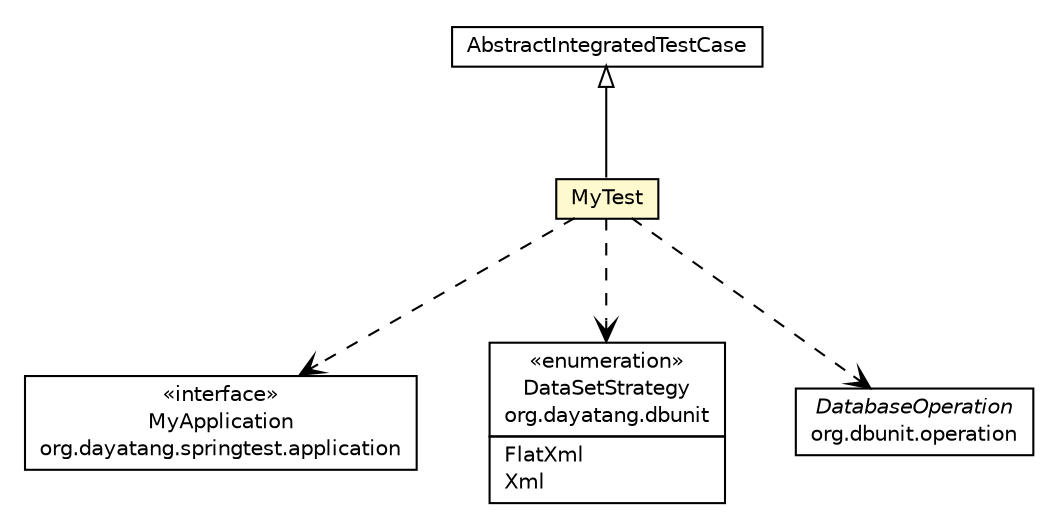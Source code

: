 #!/usr/local/bin/dot
#
# Class diagram 
# Generated by UMLGraph version R5_6_6-8-g8d7759 (http://www.umlgraph.org/)
#

digraph G {
	edge [fontname="Helvetica",fontsize=10,labelfontname="Helvetica",labelfontsize=10];
	node [fontname="Helvetica",fontsize=10,shape=plaintext];
	nodesep=0.25;
	ranksep=0.5;
	// org.dayatang.springtest.application.MyApplication
	c89 [label=<<table title="org.dayatang.springtest.application.MyApplication" border="0" cellborder="1" cellspacing="0" cellpadding="2" port="p" href="../application/MyApplication.html">
		<tr><td><table border="0" cellspacing="0" cellpadding="1">
<tr><td align="center" balign="center"> &#171;interface&#187; </td></tr>
<tr><td align="center" balign="center"> MyApplication </td></tr>
<tr><td align="center" balign="center"> org.dayatang.springtest.application </td></tr>
		</table></td></tr>
		</table>>, URL="../application/MyApplication.html", fontname="Helvetica", fontcolor="black", fontsize=10.0];
	// org.dayatang.springtest.test.MyTest
	c92 [label=<<table title="org.dayatang.springtest.test.MyTest" border="0" cellborder="1" cellspacing="0" cellpadding="2" port="p" bgcolor="lemonChiffon" href="./MyTest.html">
		<tr><td><table border="0" cellspacing="0" cellpadding="1">
<tr><td align="center" balign="center"> MyTest </td></tr>
		</table></td></tr>
		</table>>, URL="./MyTest.html", fontname="Helvetica", fontcolor="black", fontsize=10.0];
	//org.dayatang.springtest.test.MyTest extends AbstractIntegratedTestCase
	c95:p -> c92:p [dir=back,arrowtail=empty];
	// org.dayatang.springtest.test.MyTest DEPEND org.dayatang.springtest.application.MyApplication
	c92:p -> c89:p [taillabel="", label=" "headlabel="", fontname="Helvetica", fontcolor="black", fontsize=10.0, color="black", arrowhead=open, style=dashed];
	// org.dayatang.springtest.test.MyTest DEPEND org.dayatang.dbunit.DataSetStrategy
	c92:p -> c96:p [taillabel="", label=" "headlabel="", fontname="Helvetica", fontcolor="black", fontsize=10.0, color="black", arrowhead=open, style=dashed];
	// org.dayatang.springtest.test.MyTest DEPEND org.dbunit.operation.DatabaseOperation
	c92:p -> c97:p [taillabel="", label=" "headlabel="", fontname="Helvetica", fontcolor="black", fontsize=10.0, color="black", arrowhead=open, style=dashed];
	// org.dbunit.operation.DatabaseOperation
	c97 [label=<<table title="org.dbunit.operation.DatabaseOperation" border="0" cellborder="1" cellspacing="0" cellpadding="2" port="p" href="http://java.sun.com/j2se/1.4.2/docs/api/org/dbunit/operation/DatabaseOperation.html">
		<tr><td><table border="0" cellspacing="0" cellpadding="1">
<tr><td align="center" balign="center"><font face="Helvetica-Oblique"> DatabaseOperation </font></td></tr>
<tr><td align="center" balign="center"> org.dbunit.operation </td></tr>
		</table></td></tr>
		</table>>, URL="http://java.sun.com/j2se/1.4.2/docs/api/org/dbunit/operation/DatabaseOperation.html", fontname="Helvetica", fontcolor="black", fontsize=10.0];
	// AbstractIntegratedTestCase
	c95[label=<<table title="AbstractIntegratedTestCase" border="0" cellborder="1" cellspacing="0" cellpadding="2" port="p" href="http://java.sun.com/j2se/1.4.2/docs/api//AbstractIntegratedTestCase.html">
		<tr><td><table border="0" cellspacing="0" cellpadding="1">
<tr><td align="center" balign="center"> AbstractIntegratedTestCase </td></tr>
		</table></td></tr>
		</table>>, fontname="Helvetica", fontcolor="black", fontsize=10.0];
	// org.dayatang.dbunit.DataSetStrategy
	c96 [label=<<table title="org.dayatang.dbunit.DataSetStrategy" border="0" cellborder="1" cellspacing="0" cellpadding="2" port="p" href="http://java.sun.com/j2se/1.4.2/docs/api/org/dayatang/dbunit/DataSetStrategy.html">
		<tr><td><table border="0" cellspacing="0" cellpadding="1">
<tr><td align="center" balign="center"> &#171;enumeration&#187; </td></tr>
<tr><td align="center" balign="center"> DataSetStrategy </td></tr>
<tr><td align="center" balign="center"> org.dayatang.dbunit </td></tr>
		</table></td></tr>
		<tr><td><table border="0" cellspacing="0" cellpadding="1">
<tr><td align="left" balign="left"> FlatXml </td></tr>
<tr><td align="left" balign="left"> Xml </td></tr>
		</table></td></tr>
		</table>>, URL="http://java.sun.com/j2se/1.4.2/docs/api/org/dayatang/dbunit/DataSetStrategy.html", fontname="Helvetica", fontcolor="black", fontsize=10.0];
}

